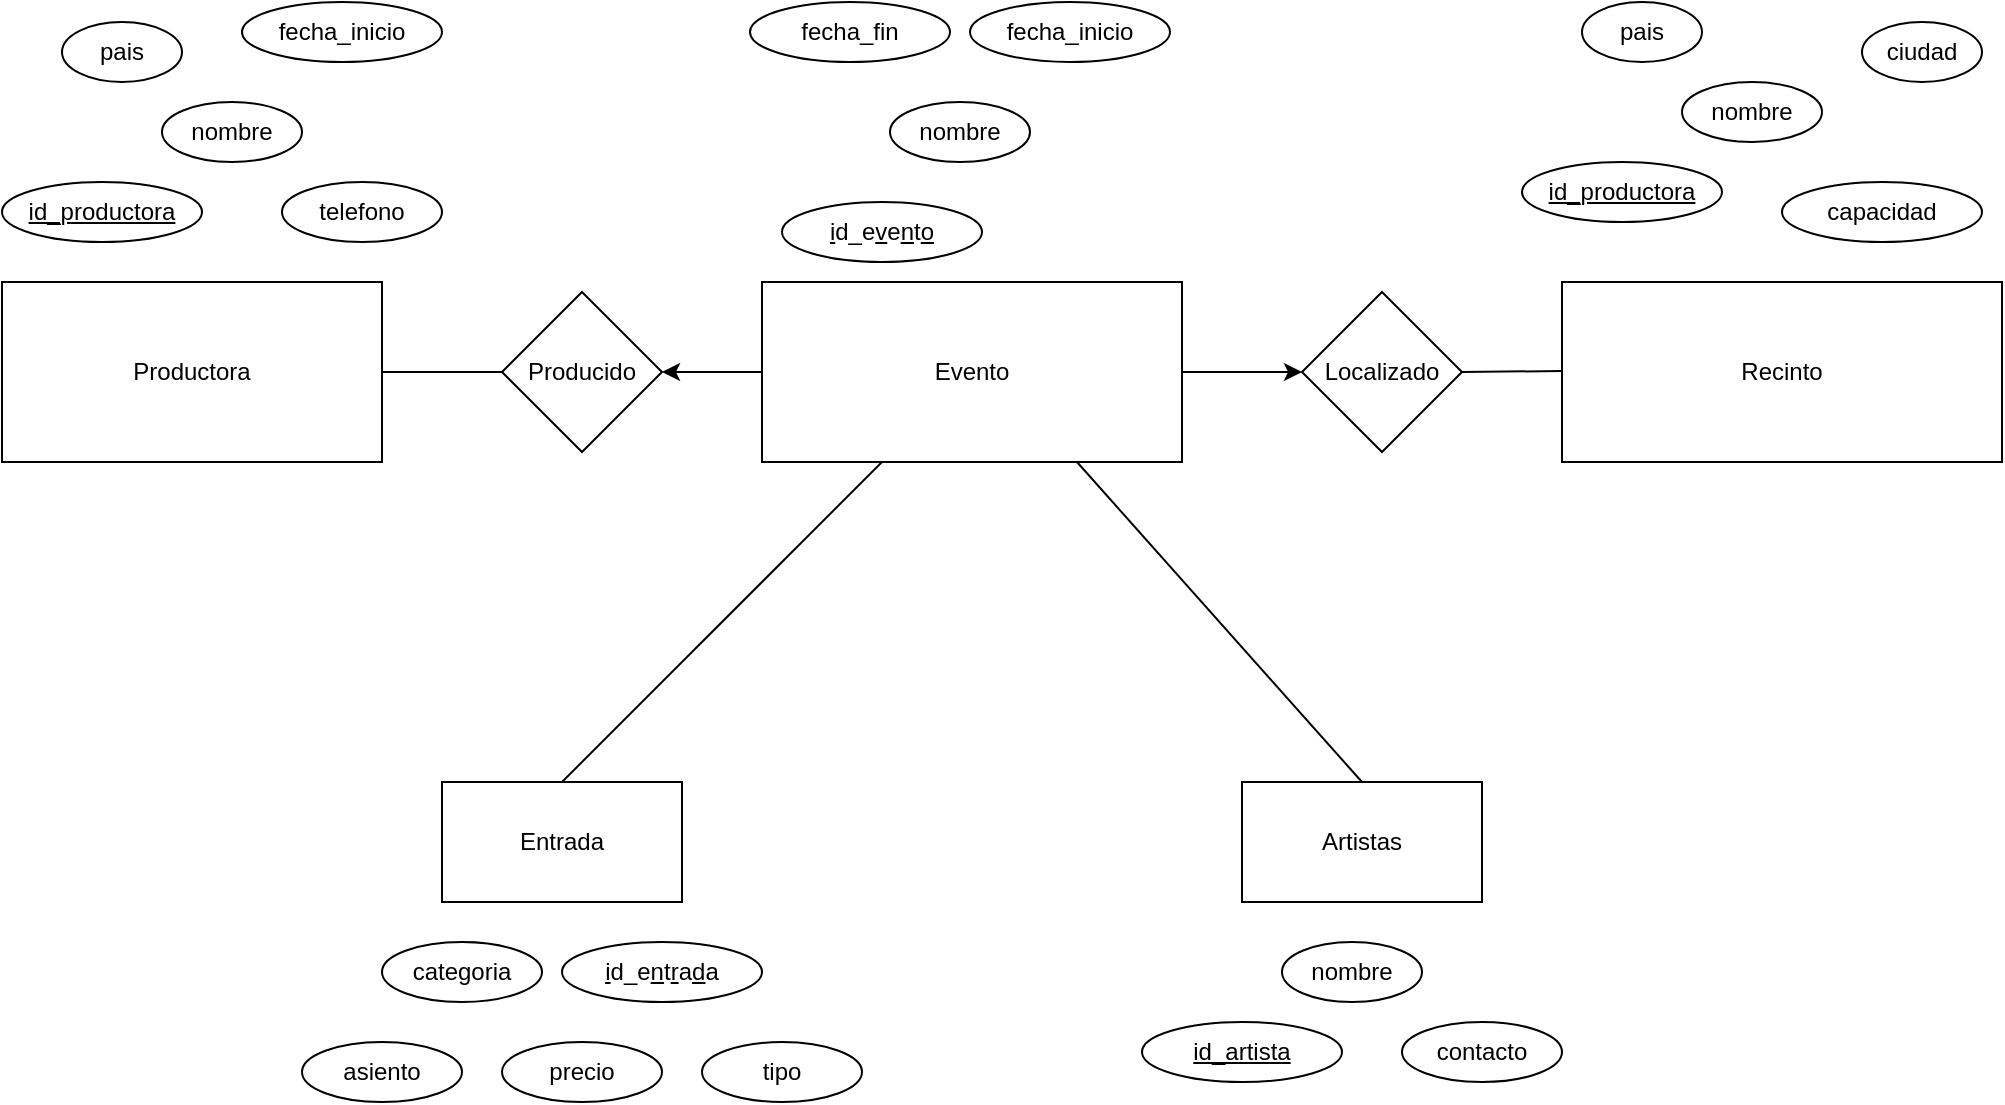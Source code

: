 <mxfile version="20.5.2" type="device"><diagram id="C5RBs43oDa-KdzZeNtuy" name="Page-1"><mxGraphModel dx="1384" dy="761" grid="1" gridSize="10" guides="1" tooltips="1" connect="1" arrows="1" fold="1" page="1" pageScale="1" pageWidth="827" pageHeight="1169" math="0" shadow="0"><root><mxCell id="WIyWlLk6GJQsqaUBKTNV-0"/><mxCell id="WIyWlLk6GJQsqaUBKTNV-1" parent="WIyWlLk6GJQsqaUBKTNV-0"/><mxCell id="U_pQI5WldybbXs-95PPd-0" value="Productora" style="rounded=0;whiteSpace=wrap;html=1;" parent="WIyWlLk6GJQsqaUBKTNV-1" vertex="1"><mxGeometry x="40" y="280" width="190" height="90" as="geometry"/></mxCell><mxCell id="U_pQI5WldybbXs-95PPd-1" value="Recinto" style="rounded=0;whiteSpace=wrap;html=1;" parent="WIyWlLk6GJQsqaUBKTNV-1" vertex="1"><mxGeometry x="820" y="280" width="220" height="90" as="geometry"/></mxCell><mxCell id="U_pQI5WldybbXs-95PPd-2" value="Evento" style="rounded=0;whiteSpace=wrap;html=1;" parent="WIyWlLk6GJQsqaUBKTNV-1" vertex="1"><mxGeometry x="420" y="280" width="210" height="90" as="geometry"/></mxCell><mxCell id="U_pQI5WldybbXs-95PPd-3" value="Entrada" style="rounded=0;whiteSpace=wrap;html=1;" parent="WIyWlLk6GJQsqaUBKTNV-1" vertex="1"><mxGeometry x="260" y="530" width="120" height="60" as="geometry"/></mxCell><mxCell id="U_pQI5WldybbXs-95PPd-4" value="Artistas" style="rounded=0;whiteSpace=wrap;html=1;" parent="WIyWlLk6GJQsqaUBKTNV-1" vertex="1"><mxGeometry x="660" y="530" width="120" height="60" as="geometry"/></mxCell><mxCell id="U_pQI5WldybbXs-95PPd-5" value="&lt;u&gt;id_productora&lt;/u&gt;" style="ellipse;whiteSpace=wrap;html=1;" parent="WIyWlLk6GJQsqaUBKTNV-1" vertex="1"><mxGeometry x="40" y="230" width="100" height="30" as="geometry"/></mxCell><mxCell id="U_pQI5WldybbXs-95PPd-6" value="nombre" style="ellipse;whiteSpace=wrap;html=1;" parent="WIyWlLk6GJQsqaUBKTNV-1" vertex="1"><mxGeometry x="120" y="190" width="70" height="30" as="geometry"/></mxCell><mxCell id="U_pQI5WldybbXs-95PPd-7" value="pais" style="ellipse;whiteSpace=wrap;html=1;" parent="WIyWlLk6GJQsqaUBKTNV-1" vertex="1"><mxGeometry x="70" y="150" width="60" height="30" as="geometry"/></mxCell><mxCell id="U_pQI5WldybbXs-95PPd-8" value="fecha_inicio" style="ellipse;whiteSpace=wrap;html=1;" parent="WIyWlLk6GJQsqaUBKTNV-1" vertex="1"><mxGeometry x="160" y="140" width="100" height="30" as="geometry"/></mxCell><mxCell id="U_pQI5WldybbXs-95PPd-9" value="telefono" style="ellipse;whiteSpace=wrap;html=1;" parent="WIyWlLk6GJQsqaUBKTNV-1" vertex="1"><mxGeometry x="180" y="230" width="80" height="30" as="geometry"/></mxCell><mxCell id="U_pQI5WldybbXs-95PPd-11" value="nombre" style="ellipse;whiteSpace=wrap;html=1;" parent="WIyWlLk6GJQsqaUBKTNV-1" vertex="1"><mxGeometry x="484" y="190" width="70" height="30" as="geometry"/></mxCell><mxCell id="U_pQI5WldybbXs-95PPd-12" value="fecha_inicio" style="ellipse;whiteSpace=wrap;html=1;" parent="WIyWlLk6GJQsqaUBKTNV-1" vertex="1"><mxGeometry x="524" y="140" width="100" height="30" as="geometry"/></mxCell><mxCell id="U_pQI5WldybbXs-95PPd-13" value="fecha_fin" style="ellipse;whiteSpace=wrap;html=1;" parent="WIyWlLk6GJQsqaUBKTNV-1" vertex="1"><mxGeometry x="414" y="140" width="100" height="30" as="geometry"/></mxCell><mxCell id="U_pQI5WldybbXs-95PPd-14" value="&lt;u&gt;i&lt;/u&gt;d_e&lt;u&gt;v&lt;/u&gt;e&lt;u&gt;n&lt;/u&gt;t&lt;u&gt;o&lt;/u&gt;" style="ellipse;whiteSpace=wrap;html=1;" parent="WIyWlLk6GJQsqaUBKTNV-1" vertex="1"><mxGeometry x="430" y="240" width="100" height="30" as="geometry"/></mxCell><mxCell id="U_pQI5WldybbXs-95PPd-16" value="&lt;u&gt;id_productora&lt;/u&gt;" style="ellipse;whiteSpace=wrap;html=1;" parent="WIyWlLk6GJQsqaUBKTNV-1" vertex="1"><mxGeometry x="800" y="220" width="100" height="30" as="geometry"/></mxCell><mxCell id="U_pQI5WldybbXs-95PPd-17" value="nombre" style="ellipse;whiteSpace=wrap;html=1;" parent="WIyWlLk6GJQsqaUBKTNV-1" vertex="1"><mxGeometry x="880" y="180" width="70" height="30" as="geometry"/></mxCell><mxCell id="U_pQI5WldybbXs-95PPd-18" value="pais" style="ellipse;whiteSpace=wrap;html=1;" parent="WIyWlLk6GJQsqaUBKTNV-1" vertex="1"><mxGeometry x="830" y="140" width="60" height="30" as="geometry"/></mxCell><mxCell id="U_pQI5WldybbXs-95PPd-22" value="ciudad" style="ellipse;whiteSpace=wrap;html=1;" parent="WIyWlLk6GJQsqaUBKTNV-1" vertex="1"><mxGeometry x="970" y="150" width="60" height="30" as="geometry"/></mxCell><mxCell id="U_pQI5WldybbXs-95PPd-23" value="capacidad" style="ellipse;whiteSpace=wrap;html=1;" parent="WIyWlLk6GJQsqaUBKTNV-1" vertex="1"><mxGeometry x="930" y="230" width="100" height="30" as="geometry"/></mxCell><mxCell id="U_pQI5WldybbXs-95PPd-24" value="Producido&lt;span style=&quot;color: rgba(0, 0, 0, 0); font-family: monospace; font-size: 0px; text-align: start;&quot;&gt;%3CmxGraphModel%3E%3Croot%3E%3CmxCell%20id%3D%220%22%2F%3E%3CmxCell%20id%3D%221%22%20parent%3D%220%22%2F%3E%3CmxCell%20id%3D%222%22%20value%3D%22pais%22%20style%3D%22ellipse%3BwhiteSpace%3Dwrap%3Bhtml%3D1%3B%22%20vertex%3D%221%22%20parent%3D%221%22%3E%3CmxGeometry%20x%3D%22620%22%20y%3D%22140%22%20width%3D%2260%22%20height%3D%2230%22%20as%3D%22geometry%22%2F%3E%3C%2FmxCell%3E%3C%2Froot%3E%3C%2FmxGraphModel%3E&lt;/span&gt;" style="rhombus;whiteSpace=wrap;html=1;" parent="WIyWlLk6GJQsqaUBKTNV-1" vertex="1"><mxGeometry x="290" y="285" width="80" height="80" as="geometry"/></mxCell><mxCell id="U_pQI5WldybbXs-95PPd-26" value="Localizado" style="rhombus;whiteSpace=wrap;html=1;" parent="WIyWlLk6GJQsqaUBKTNV-1" vertex="1"><mxGeometry x="690" y="285" width="80" height="80" as="geometry"/></mxCell><mxCell id="U_pQI5WldybbXs-95PPd-27" value="" style="endArrow=classic;html=1;rounded=0;entryX=0;entryY=0.5;entryDx=0;entryDy=0;exitX=1;exitY=0.5;exitDx=0;exitDy=0;" parent="WIyWlLk6GJQsqaUBKTNV-1" source="U_pQI5WldybbXs-95PPd-2" target="U_pQI5WldybbXs-95PPd-26" edge="1"><mxGeometry width="50" height="50" relative="1" as="geometry"><mxPoint x="630" y="320" as="sourcePoint"/><mxPoint x="680" y="320" as="targetPoint"/></mxGeometry></mxCell><mxCell id="U_pQI5WldybbXs-95PPd-29" value="" style="endArrow=classic;html=1;rounded=0;entryX=1;entryY=0.5;entryDx=0;entryDy=0;exitX=0;exitY=0.5;exitDx=0;exitDy=0;" parent="WIyWlLk6GJQsqaUBKTNV-1" source="U_pQI5WldybbXs-95PPd-2" target="U_pQI5WldybbXs-95PPd-24" edge="1"><mxGeometry width="50" height="50" relative="1" as="geometry"><mxPoint x="640" y="330" as="sourcePoint"/><mxPoint x="700" y="330" as="targetPoint"/></mxGeometry></mxCell><mxCell id="U_pQI5WldybbXs-95PPd-30" value="" style="endArrow=none;html=1;rounded=0;exitX=0;exitY=0.5;exitDx=0;exitDy=0;entryX=1;entryY=0.5;entryDx=0;entryDy=0;" parent="WIyWlLk6GJQsqaUBKTNV-1" source="U_pQI5WldybbXs-95PPd-24" target="U_pQI5WldybbXs-95PPd-0" edge="1"><mxGeometry width="50" height="50" relative="1" as="geometry"><mxPoint x="460" y="420" as="sourcePoint"/><mxPoint x="510" y="370" as="targetPoint"/></mxGeometry></mxCell><mxCell id="U_pQI5WldybbXs-95PPd-31" value="" style="endArrow=none;html=1;rounded=0;exitX=0;exitY=0.5;exitDx=0;exitDy=0;" parent="WIyWlLk6GJQsqaUBKTNV-1" edge="1"><mxGeometry width="50" height="50" relative="1" as="geometry"><mxPoint x="820" y="324.5" as="sourcePoint"/><mxPoint x="770" y="325" as="targetPoint"/></mxGeometry></mxCell><mxCell id="U_pQI5WldybbXs-95PPd-37" value="" style="endArrow=none;html=1;rounded=0;exitX=0.5;exitY=0;exitDx=0;exitDy=0;strokeWidth=1;" parent="WIyWlLk6GJQsqaUBKTNV-1" source="U_pQI5WldybbXs-95PPd-3" target="U_pQI5WldybbXs-95PPd-2" edge="1"><mxGeometry width="50" height="50" relative="1" as="geometry"><mxPoint x="467" y="530" as="sourcePoint"/><mxPoint x="377" y="470" as="targetPoint"/></mxGeometry></mxCell><mxCell id="U_pQI5WldybbXs-95PPd-38" value="&lt;u&gt;id_artista&lt;/u&gt;" style="ellipse;whiteSpace=wrap;html=1;" parent="WIyWlLk6GJQsqaUBKTNV-1" vertex="1"><mxGeometry x="610" y="650" width="100" height="30" as="geometry"/></mxCell><mxCell id="U_pQI5WldybbXs-95PPd-39" value="nombre" style="ellipse;whiteSpace=wrap;html=1;" parent="WIyWlLk6GJQsqaUBKTNV-1" vertex="1"><mxGeometry x="680" y="610" width="70" height="30" as="geometry"/></mxCell><mxCell id="U_pQI5WldybbXs-95PPd-40" value="contacto" style="ellipse;whiteSpace=wrap;html=1;" parent="WIyWlLk6GJQsqaUBKTNV-1" vertex="1"><mxGeometry x="740" y="650" width="80" height="30" as="geometry"/></mxCell><mxCell id="k4DuT8N06J84xZ-PAJ6M-0" value="" style="endArrow=none;html=1;rounded=0;exitX=0.5;exitY=0;exitDx=0;exitDy=0;strokeWidth=1;entryX=0.75;entryY=1;entryDx=0;entryDy=0;" edge="1" parent="WIyWlLk6GJQsqaUBKTNV-1" source="U_pQI5WldybbXs-95PPd-4" target="U_pQI5WldybbXs-95PPd-2"><mxGeometry width="50" height="50" relative="1" as="geometry"><mxPoint x="330" y="540" as="sourcePoint"/><mxPoint x="490" y="380" as="targetPoint"/></mxGeometry></mxCell><mxCell id="k4DuT8N06J84xZ-PAJ6M-1" value="categoria" style="ellipse;whiteSpace=wrap;html=1;" vertex="1" parent="WIyWlLk6GJQsqaUBKTNV-1"><mxGeometry x="230" y="610" width="80" height="30" as="geometry"/></mxCell><mxCell id="k4DuT8N06J84xZ-PAJ6M-2" value="&lt;u&gt;i&lt;/u&gt;d_e&lt;u&gt;n&lt;/u&gt;t&lt;u&gt;r&lt;/u&gt;a&lt;u&gt;d&lt;/u&gt;a" style="ellipse;whiteSpace=wrap;html=1;" vertex="1" parent="WIyWlLk6GJQsqaUBKTNV-1"><mxGeometry x="320" y="610" width="100" height="30" as="geometry"/></mxCell><mxCell id="k4DuT8N06J84xZ-PAJ6M-4" value="asiento" style="ellipse;whiteSpace=wrap;html=1;" vertex="1" parent="WIyWlLk6GJQsqaUBKTNV-1"><mxGeometry x="190" y="660" width="80" height="30" as="geometry"/></mxCell><mxCell id="k4DuT8N06J84xZ-PAJ6M-5" value="precio" style="ellipse;whiteSpace=wrap;html=1;" vertex="1" parent="WIyWlLk6GJQsqaUBKTNV-1"><mxGeometry x="290" y="660" width="80" height="30" as="geometry"/></mxCell><mxCell id="k4DuT8N06J84xZ-PAJ6M-6" value="tipo" style="ellipse;whiteSpace=wrap;html=1;" vertex="1" parent="WIyWlLk6GJQsqaUBKTNV-1"><mxGeometry x="390" y="660" width="80" height="30" as="geometry"/></mxCell></root></mxGraphModel></diagram></mxfile>
